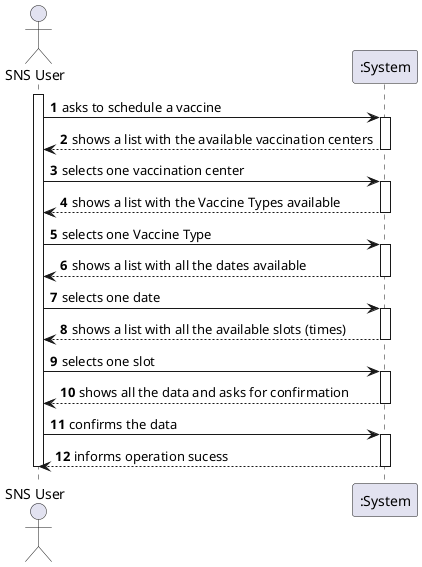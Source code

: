 @startuml

autonumber
actor "SNS User" as U

activate U
U -> ":System" : asks to schedule a vaccine

activate ":System"
":System" --> U : shows a list with the available vaccination centers
deactivate ":System"
U -> ":System" : selects one vaccination center

activate ":System"

 ":System" --> U : shows a list with the Vaccine Types available

deactivate ":System"

U -> ":System" : selects one Vaccine Type
activate ":System"

":System" --> U : shows a list with all the dates available
deactivate ":System"

U -> ":System" : selects one date

activate ":System"
":System" --> U : shows a list with all the available slots (times)
deactivate ":System"

U -> ":System" : selects one slot


activate ":System"

":System" --> U : shows all the data and asks for confirmation
deactivate ":System"

U -> ":System" : confirms the data

activate ":System"
":System" --> U : informs operation sucess

deactivate ":System"
deactivate U

@enduml